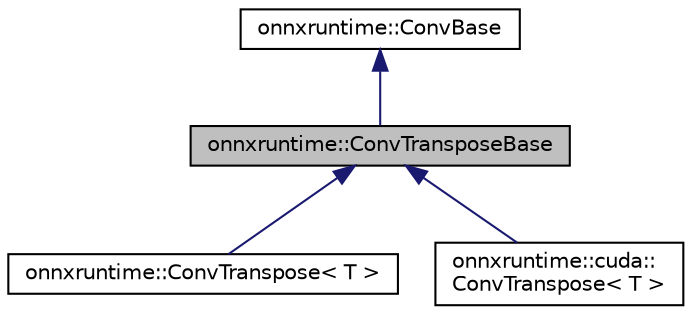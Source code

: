 digraph "onnxruntime::ConvTransposeBase"
{
  edge [fontname="Helvetica",fontsize="10",labelfontname="Helvetica",labelfontsize="10"];
  node [fontname="Helvetica",fontsize="10",shape=record];
  Node0 [label="onnxruntime::ConvTransposeBase",height=0.2,width=0.4,color="black", fillcolor="grey75", style="filled", fontcolor="black"];
  Node1 -> Node0 [dir="back",color="midnightblue",fontsize="10",style="solid",fontname="Helvetica"];
  Node1 [label="onnxruntime::ConvBase",height=0.2,width=0.4,color="black", fillcolor="white", style="filled",URL="$classonnxruntime_1_1ConvBase.html"];
  Node0 -> Node2 [dir="back",color="midnightblue",fontsize="10",style="solid",fontname="Helvetica"];
  Node2 [label="onnxruntime::ConvTranspose\< T \>",height=0.2,width=0.4,color="black", fillcolor="white", style="filled",URL="$classonnxruntime_1_1ConvTranspose.html"];
  Node0 -> Node3 [dir="back",color="midnightblue",fontsize="10",style="solid",fontname="Helvetica"];
  Node3 [label="onnxruntime::cuda::\lConvTranspose\< T \>",height=0.2,width=0.4,color="black", fillcolor="white", style="filled",URL="$classonnxruntime_1_1cuda_1_1ConvTranspose.html"];
}

